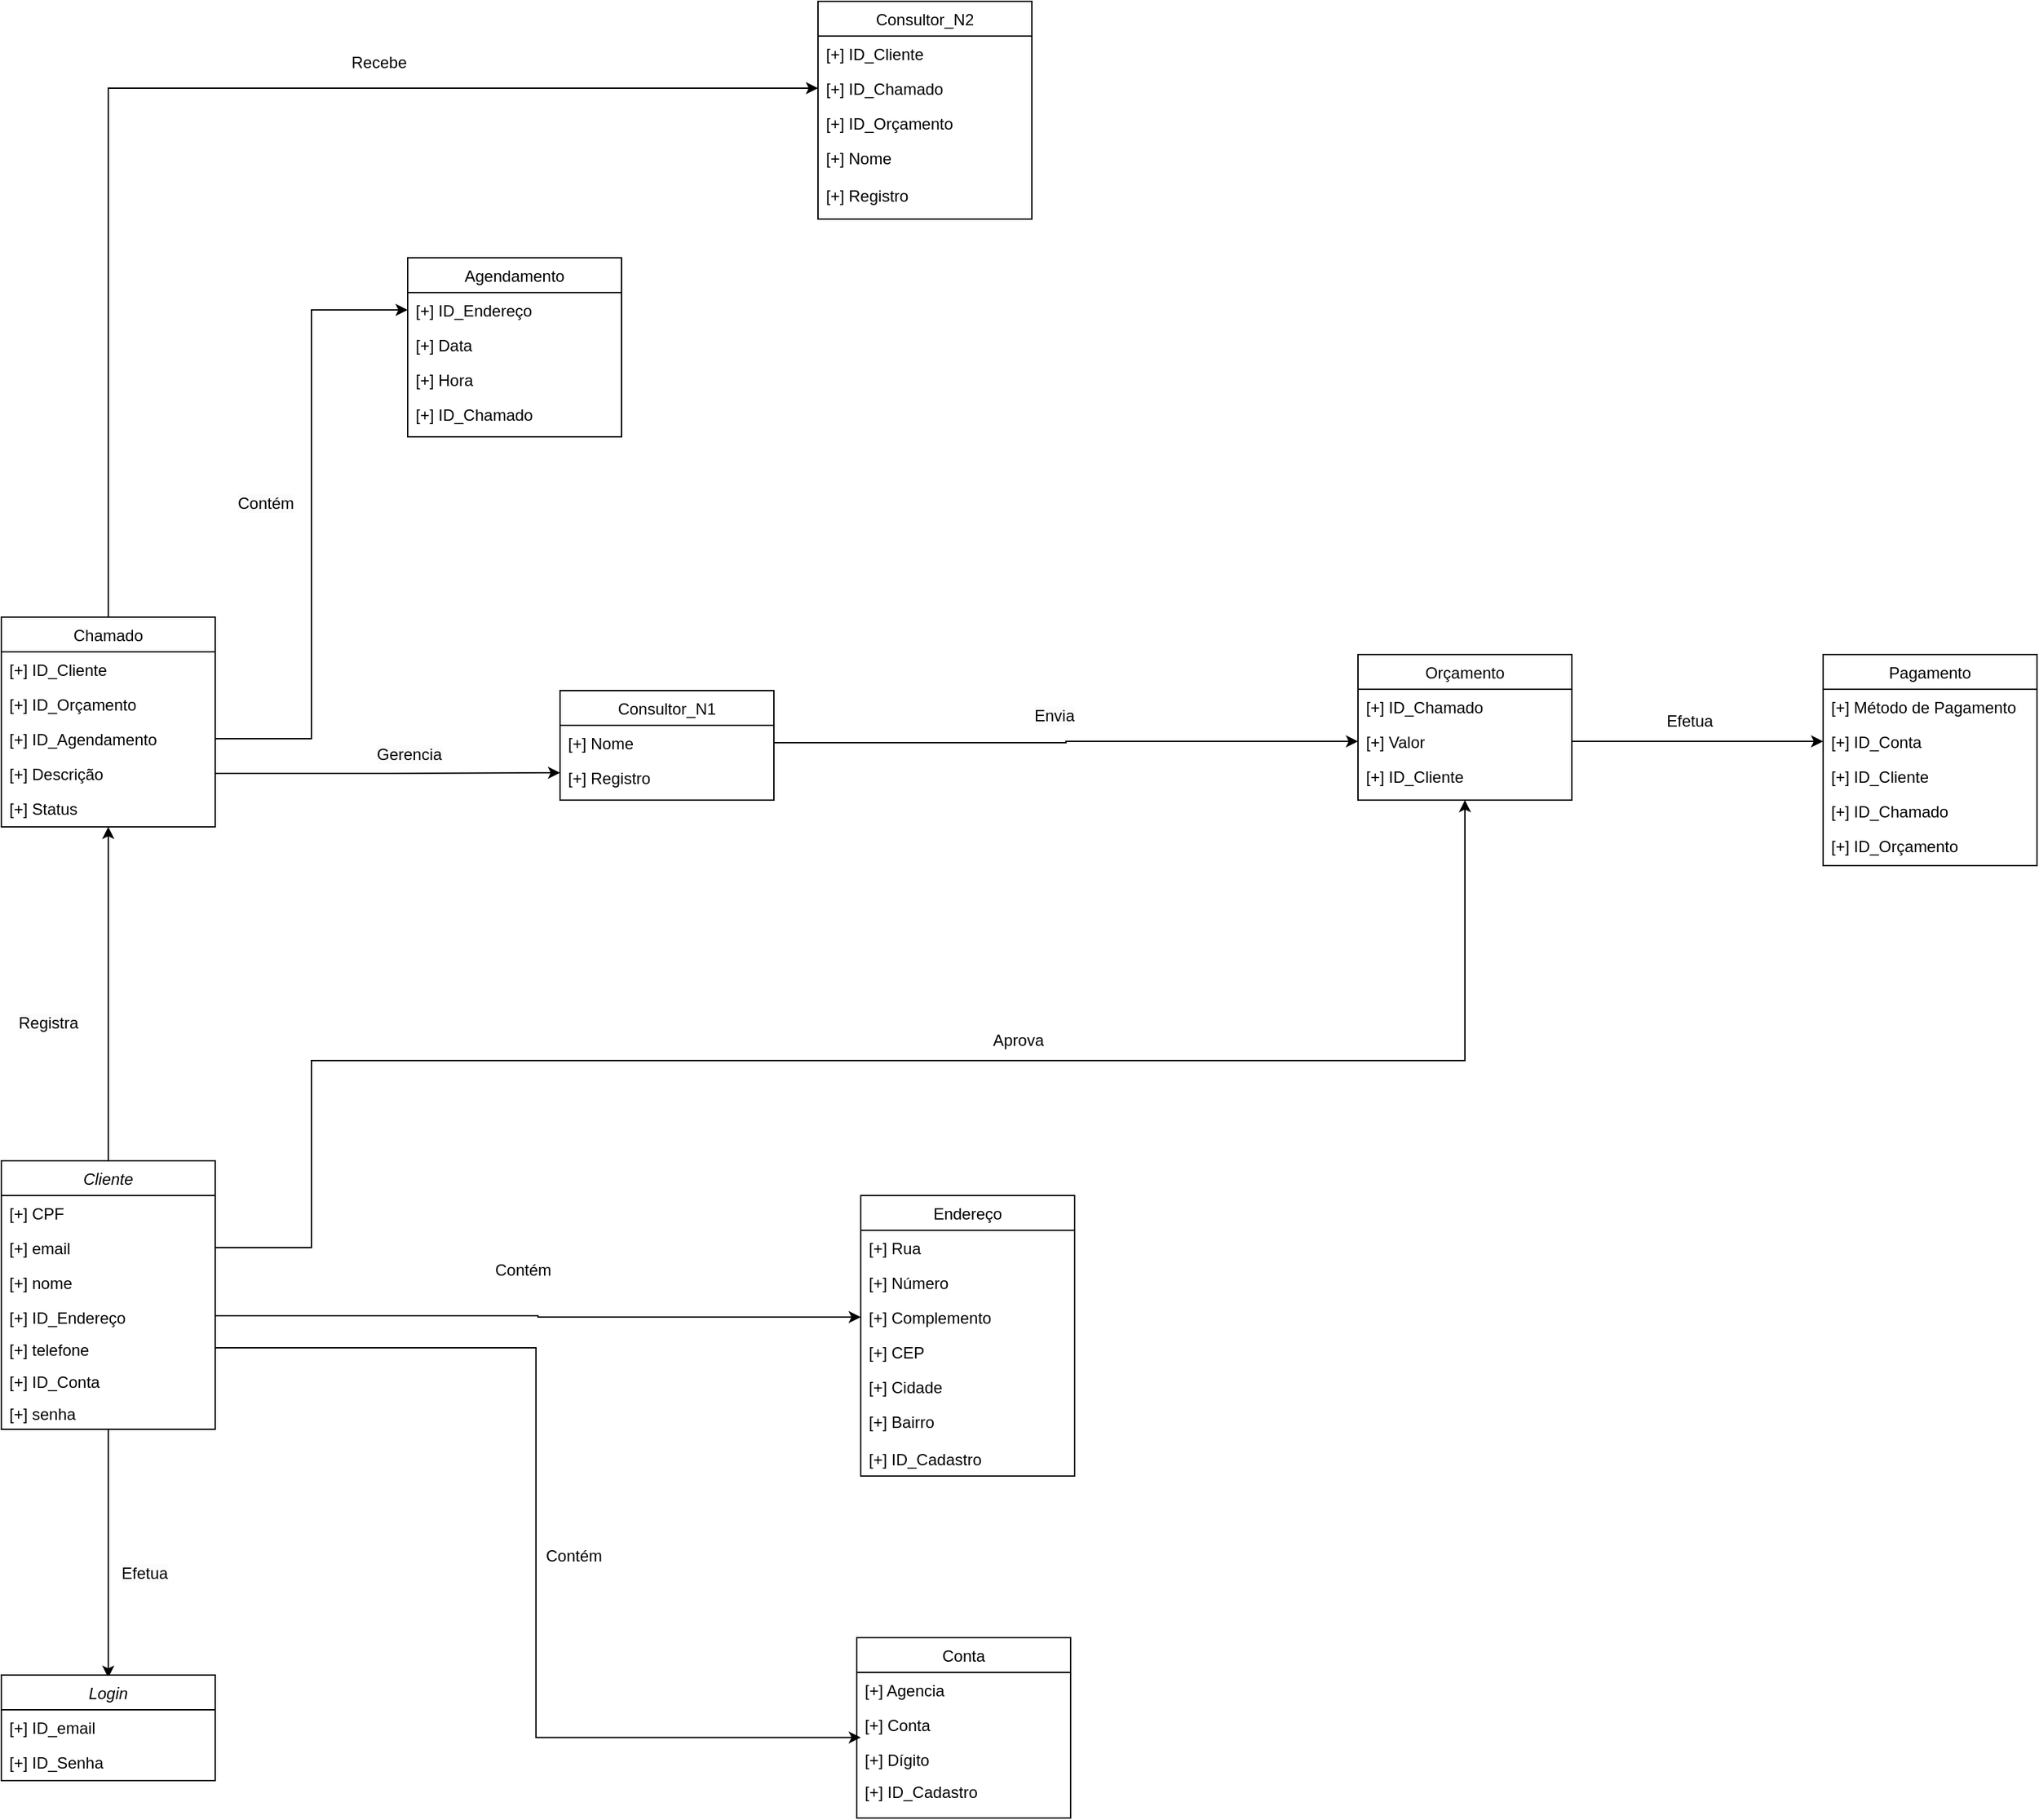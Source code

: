 <mxfile version="22.0.8" type="github">
  <diagram id="C5RBs43oDa-KdzZeNtuy" name="Page-1">
    <mxGraphModel dx="3874" dy="2472" grid="0" gridSize="10" guides="1" tooltips="1" connect="1" arrows="1" fold="1" page="1" pageScale="1" pageWidth="827" pageHeight="1169" math="0" shadow="0">
      <root>
        <mxCell id="WIyWlLk6GJQsqaUBKTNV-0" />
        <mxCell id="WIyWlLk6GJQsqaUBKTNV-1" parent="WIyWlLk6GJQsqaUBKTNV-0" />
        <mxCell id="zkfFHV4jXpPFQw0GAbJ--17" value="Endereço" style="swimlane;fontStyle=0;align=center;verticalAlign=top;childLayout=stackLayout;horizontal=1;startSize=26;horizontalStack=0;resizeParent=1;resizeLast=0;collapsible=1;marginBottom=0;rounded=0;shadow=0;strokeWidth=1;" parent="WIyWlLk6GJQsqaUBKTNV-1" vertex="1">
          <mxGeometry x="-170" y="-144" width="160" height="210" as="geometry">
            <mxRectangle x="550" y="140" width="160" height="26" as="alternateBounds" />
          </mxGeometry>
        </mxCell>
        <mxCell id="zkfFHV4jXpPFQw0GAbJ--20" value="[+] Rua" style="text;align=left;verticalAlign=top;spacingLeft=4;spacingRight=4;overflow=hidden;rotatable=0;points=[[0,0.5],[1,0.5]];portConstraint=eastwest;rounded=0;shadow=0;html=0;" parent="zkfFHV4jXpPFQw0GAbJ--17" vertex="1">
          <mxGeometry y="26" width="160" height="26" as="geometry" />
        </mxCell>
        <mxCell id="zkfFHV4jXpPFQw0GAbJ--21" value="[+] Número&#xa;" style="text;align=left;verticalAlign=top;spacingLeft=4;spacingRight=4;overflow=hidden;rotatable=0;points=[[0,0.5],[1,0.5]];portConstraint=eastwest;rounded=0;shadow=0;html=0;" parent="zkfFHV4jXpPFQw0GAbJ--17" vertex="1">
          <mxGeometry y="52" width="160" height="26" as="geometry" />
        </mxCell>
        <mxCell id="twlPOrb0V5wdDpEaBTNY-6" value="[+] Complemento" style="text;align=left;verticalAlign=top;spacingLeft=4;spacingRight=4;overflow=hidden;rotatable=0;points=[[0,0.5],[1,0.5]];portConstraint=eastwest;rounded=0;shadow=0;html=0;" vertex="1" parent="zkfFHV4jXpPFQw0GAbJ--17">
          <mxGeometry y="78" width="160" height="26" as="geometry" />
        </mxCell>
        <mxCell id="zkfFHV4jXpPFQw0GAbJ--22" value="[+] CEP" style="text;align=left;verticalAlign=top;spacingLeft=4;spacingRight=4;overflow=hidden;rotatable=0;points=[[0,0.5],[1,0.5]];portConstraint=eastwest;rounded=0;shadow=0;html=0;" parent="zkfFHV4jXpPFQw0GAbJ--17" vertex="1">
          <mxGeometry y="104" width="160" height="26" as="geometry" />
        </mxCell>
        <mxCell id="twlPOrb0V5wdDpEaBTNY-5" value="[+] Cidade" style="text;align=left;verticalAlign=top;spacingLeft=4;spacingRight=4;overflow=hidden;rotatable=0;points=[[0,0.5],[1,0.5]];portConstraint=eastwest;rounded=0;shadow=0;html=0;" vertex="1" parent="zkfFHV4jXpPFQw0GAbJ--17">
          <mxGeometry y="130" width="160" height="26" as="geometry" />
        </mxCell>
        <mxCell id="twlPOrb0V5wdDpEaBTNY-7" value="[+] Bairro" style="text;align=left;verticalAlign=top;spacingLeft=4;spacingRight=4;overflow=hidden;rotatable=0;points=[[0,0.5],[1,0.5]];portConstraint=eastwest;rounded=0;shadow=0;html=0;" vertex="1" parent="zkfFHV4jXpPFQw0GAbJ--17">
          <mxGeometry y="156" width="160" height="28" as="geometry" />
        </mxCell>
        <mxCell id="twlPOrb0V5wdDpEaBTNY-24" value="[+] ID_Cadastro" style="text;align=left;verticalAlign=top;spacingLeft=4;spacingRight=4;overflow=hidden;rotatable=0;points=[[0,0.5],[1,0.5]];portConstraint=eastwest;rounded=0;shadow=0;html=0;" vertex="1" parent="zkfFHV4jXpPFQw0GAbJ--17">
          <mxGeometry y="184" width="160" height="26" as="geometry" />
        </mxCell>
        <mxCell id="twlPOrb0V5wdDpEaBTNY-8" value="Conta" style="swimlane;fontStyle=0;align=center;verticalAlign=top;childLayout=stackLayout;horizontal=1;startSize=26;horizontalStack=0;resizeParent=1;resizeLast=0;collapsible=1;marginBottom=0;rounded=0;shadow=0;strokeWidth=1;" vertex="1" parent="WIyWlLk6GJQsqaUBKTNV-1">
          <mxGeometry x="-173" y="187" width="160" height="135" as="geometry">
            <mxRectangle x="550" y="140" width="160" height="26" as="alternateBounds" />
          </mxGeometry>
        </mxCell>
        <mxCell id="twlPOrb0V5wdDpEaBTNY-9" value="[+] Agencia" style="text;align=left;verticalAlign=top;spacingLeft=4;spacingRight=4;overflow=hidden;rotatable=0;points=[[0,0.5],[1,0.5]];portConstraint=eastwest;rounded=0;shadow=0;html=0;" vertex="1" parent="twlPOrb0V5wdDpEaBTNY-8">
          <mxGeometry y="26" width="160" height="26" as="geometry" />
        </mxCell>
        <mxCell id="twlPOrb0V5wdDpEaBTNY-10" value="[+] Conta" style="text;align=left;verticalAlign=top;spacingLeft=4;spacingRight=4;overflow=hidden;rotatable=0;points=[[0,0.5],[1,0.5]];portConstraint=eastwest;rounded=0;shadow=0;html=0;" vertex="1" parent="twlPOrb0V5wdDpEaBTNY-8">
          <mxGeometry y="52" width="160" height="26" as="geometry" />
        </mxCell>
        <mxCell id="twlPOrb0V5wdDpEaBTNY-11" value="[+] Dígito" style="text;align=left;verticalAlign=top;spacingLeft=4;spacingRight=4;overflow=hidden;rotatable=0;points=[[0,0.5],[1,0.5]];portConstraint=eastwest;rounded=0;shadow=0;html=0;" vertex="1" parent="twlPOrb0V5wdDpEaBTNY-8">
          <mxGeometry y="78" width="160" height="24" as="geometry" />
        </mxCell>
        <mxCell id="twlPOrb0V5wdDpEaBTNY-25" value="[+] ID_Cadastro" style="text;align=left;verticalAlign=top;spacingLeft=4;spacingRight=4;overflow=hidden;rotatable=0;points=[[0,0.5],[1,0.5]];portConstraint=eastwest;rounded=0;shadow=0;html=0;" vertex="1" parent="twlPOrb0V5wdDpEaBTNY-8">
          <mxGeometry y="102" width="160" height="24" as="geometry" />
        </mxCell>
        <mxCell id="twlPOrb0V5wdDpEaBTNY-29" value="Contém" style="text;html=1;resizable=0;points=[];;align=center;verticalAlign=middle;labelBackgroundColor=none;rounded=0;shadow=0;strokeWidth=1;fontSize=12;" vertex="1" connectable="0" parent="WIyWlLk6GJQsqaUBKTNV-1">
          <mxGeometry x="-356.995" y="17.001" as="geometry">
            <mxPoint x="-28" y="109" as="offset" />
          </mxGeometry>
        </mxCell>
        <mxCell id="twlPOrb0V5wdDpEaBTNY-40" style="edgeStyle=orthogonalEdgeStyle;rounded=0;orthogonalLoop=1;jettySize=auto;html=1;exitX=0.5;exitY=1;exitDx=0;exitDy=0;entryX=0.5;entryY=0;entryDx=0;entryDy=0;" edge="1" parent="WIyWlLk6GJQsqaUBKTNV-1" source="twlPOrb0V5wdDpEaBTNY-30">
          <mxGeometry relative="1" as="geometry">
            <mxPoint x="-733" y="217" as="targetPoint" />
          </mxGeometry>
        </mxCell>
        <mxCell id="twlPOrb0V5wdDpEaBTNY-88" style="edgeStyle=orthogonalEdgeStyle;rounded=0;orthogonalLoop=1;jettySize=auto;html=1;entryX=0.5;entryY=1;entryDx=0;entryDy=0;" edge="1" parent="WIyWlLk6GJQsqaUBKTNV-1" source="twlPOrb0V5wdDpEaBTNY-30" target="twlPOrb0V5wdDpEaBTNY-54">
          <mxGeometry relative="1" as="geometry" />
        </mxCell>
        <mxCell id="twlPOrb0V5wdDpEaBTNY-30" value="Cliente" style="swimlane;fontStyle=2;align=center;verticalAlign=top;childLayout=stackLayout;horizontal=1;startSize=26;horizontalStack=0;resizeParent=1;resizeLast=0;collapsible=1;marginBottom=0;rounded=0;shadow=0;strokeWidth=1;" vertex="1" parent="WIyWlLk6GJQsqaUBKTNV-1">
          <mxGeometry x="-813" y="-170" width="160" height="201" as="geometry">
            <mxRectangle x="230" y="140" width="160" height="26" as="alternateBounds" />
          </mxGeometry>
        </mxCell>
        <mxCell id="zkfFHV4jXpPFQw0GAbJ--2" value="[+] CPF" style="text;align=left;verticalAlign=top;spacingLeft=4;spacingRight=4;overflow=hidden;rotatable=0;points=[[0,0.5],[1,0.5]];portConstraint=eastwest;rounded=0;shadow=0;html=0;" parent="twlPOrb0V5wdDpEaBTNY-30" vertex="1">
          <mxGeometry y="26" width="160" height="26" as="geometry" />
        </mxCell>
        <mxCell id="zkfFHV4jXpPFQw0GAbJ--3" value="[+] email" style="text;align=left;verticalAlign=top;spacingLeft=4;spacingRight=4;overflow=hidden;rotatable=0;points=[[0,0.5],[1,0.5]];portConstraint=eastwest;rounded=0;shadow=0;html=0;" parent="twlPOrb0V5wdDpEaBTNY-30" vertex="1">
          <mxGeometry y="52" width="160" height="26" as="geometry" />
        </mxCell>
        <mxCell id="zkfFHV4jXpPFQw0GAbJ--1" value="[+] nome&#xa;&#xa;&#xa;" style="text;align=left;verticalAlign=top;spacingLeft=4;spacingRight=4;overflow=hidden;rotatable=0;points=[[0,0.5],[1,0.5]];portConstraint=eastwest;" parent="twlPOrb0V5wdDpEaBTNY-30" vertex="1">
          <mxGeometry y="78" width="160" height="26" as="geometry" />
        </mxCell>
        <mxCell id="twlPOrb0V5wdDpEaBTNY-26" value="[+] ID_Endereço" style="text;align=left;verticalAlign=top;spacingLeft=4;spacingRight=4;overflow=hidden;rotatable=0;points=[[0,0.5],[1,0.5]];portConstraint=eastwest;rounded=0;shadow=0;html=0;" vertex="1" parent="twlPOrb0V5wdDpEaBTNY-30">
          <mxGeometry y="104" width="160" height="24" as="geometry" />
        </mxCell>
        <mxCell id="twlPOrb0V5wdDpEaBTNY-0" value="[+] telefone" style="text;align=left;verticalAlign=top;spacingLeft=4;spacingRight=4;overflow=hidden;rotatable=0;points=[[0,0.5],[1,0.5]];portConstraint=eastwest;rounded=0;shadow=0;html=0;" vertex="1" parent="twlPOrb0V5wdDpEaBTNY-30">
          <mxGeometry y="128" width="160" height="24" as="geometry" />
        </mxCell>
        <mxCell id="twlPOrb0V5wdDpEaBTNY-27" value="[+] ID_Conta" style="text;align=left;verticalAlign=top;spacingLeft=4;spacingRight=4;overflow=hidden;rotatable=0;points=[[0,0.5],[1,0.5]];portConstraint=eastwest;rounded=0;shadow=0;html=0;" vertex="1" parent="twlPOrb0V5wdDpEaBTNY-30">
          <mxGeometry y="152" width="160" height="24" as="geometry" />
        </mxCell>
        <mxCell id="twlPOrb0V5wdDpEaBTNY-28" value="[+] senha" style="text;align=left;verticalAlign=top;spacingLeft=4;spacingRight=4;overflow=hidden;rotatable=0;points=[[0,0.5],[1,0.5]];portConstraint=eastwest;rounded=0;shadow=0;html=0;" vertex="1" parent="twlPOrb0V5wdDpEaBTNY-30">
          <mxGeometry y="176" width="160" height="24" as="geometry" />
        </mxCell>
        <mxCell id="twlPOrb0V5wdDpEaBTNY-41" value="Login" style="swimlane;fontStyle=2;align=center;verticalAlign=top;childLayout=stackLayout;horizontal=1;startSize=26;horizontalStack=0;resizeParent=1;resizeLast=0;collapsible=1;marginBottom=0;rounded=0;shadow=0;strokeWidth=1;" vertex="1" parent="WIyWlLk6GJQsqaUBKTNV-1">
          <mxGeometry x="-813" y="215" width="160" height="79" as="geometry">
            <mxRectangle x="230" y="140" width="160" height="26" as="alternateBounds" />
          </mxGeometry>
        </mxCell>
        <mxCell id="twlPOrb0V5wdDpEaBTNY-42" value="[+] ID_email" style="text;align=left;verticalAlign=top;spacingLeft=4;spacingRight=4;overflow=hidden;rotatable=0;points=[[0,0.5],[1,0.5]];portConstraint=eastwest;" vertex="1" parent="twlPOrb0V5wdDpEaBTNY-41">
          <mxGeometry y="26" width="160" height="26" as="geometry" />
        </mxCell>
        <mxCell id="twlPOrb0V5wdDpEaBTNY-44" value="[+] ID_Senha" style="text;align=left;verticalAlign=top;spacingLeft=4;spacingRight=4;overflow=hidden;rotatable=0;points=[[0,0.5],[1,0.5]];portConstraint=eastwest;rounded=0;shadow=0;html=0;" vertex="1" parent="twlPOrb0V5wdDpEaBTNY-41">
          <mxGeometry y="52" width="160" height="26" as="geometry" />
        </mxCell>
        <mxCell id="twlPOrb0V5wdDpEaBTNY-50" value="&lt;span style=&quot;color: rgb(0, 0, 0); font-family: Helvetica; font-size: 12px; font-style: normal; font-variant-ligatures: normal; font-variant-caps: normal; font-weight: 400; letter-spacing: normal; orphans: 2; text-align: center; text-indent: 0px; text-transform: none; widows: 2; word-spacing: 0px; -webkit-text-stroke-width: 0px; background-color: rgb(251, 251, 251); text-decoration-thickness: initial; text-decoration-style: initial; text-decoration-color: initial; float: none; display: inline !important;&quot;&gt;Efetua&lt;/span&gt;" style="text;whiteSpace=wrap;html=1;" vertex="1" parent="WIyWlLk6GJQsqaUBKTNV-1">
          <mxGeometry x="-725" y="124.998" width="70" height="36" as="geometry" />
        </mxCell>
        <mxCell id="twlPOrb0V5wdDpEaBTNY-52" style="edgeStyle=orthogonalEdgeStyle;rounded=0;orthogonalLoop=1;jettySize=auto;html=1;exitX=1;exitY=0.5;exitDx=0;exitDy=0;entryX=0.019;entryY=-0.137;entryDx=0;entryDy=0;entryPerimeter=0;" edge="1" parent="WIyWlLk6GJQsqaUBKTNV-1" source="twlPOrb0V5wdDpEaBTNY-0" target="twlPOrb0V5wdDpEaBTNY-11">
          <mxGeometry relative="1" as="geometry" />
        </mxCell>
        <mxCell id="twlPOrb0V5wdDpEaBTNY-53" value="Contém" style="text;html=1;resizable=0;points=[];;align=center;verticalAlign=middle;labelBackgroundColor=none;rounded=0;shadow=0;strokeWidth=1;fontSize=12;" vertex="1" connectable="0" parent="WIyWlLk6GJQsqaUBKTNV-1">
          <mxGeometry x="-394.995" y="-196.999" as="geometry">
            <mxPoint x="-28" y="109" as="offset" />
          </mxGeometry>
        </mxCell>
        <mxCell id="twlPOrb0V5wdDpEaBTNY-140" style="edgeStyle=orthogonalEdgeStyle;rounded=0;orthogonalLoop=1;jettySize=auto;html=1;exitX=0.5;exitY=0;exitDx=0;exitDy=0;entryX=0;entryY=0.5;entryDx=0;entryDy=0;" edge="1" parent="WIyWlLk6GJQsqaUBKTNV-1" source="twlPOrb0V5wdDpEaBTNY-54" target="twlPOrb0V5wdDpEaBTNY-131">
          <mxGeometry relative="1" as="geometry" />
        </mxCell>
        <mxCell id="twlPOrb0V5wdDpEaBTNY-54" value="Chamado" style="swimlane;fontStyle=0;align=center;verticalAlign=top;childLayout=stackLayout;horizontal=1;startSize=26;horizontalStack=0;resizeParent=1;resizeLast=0;collapsible=1;marginBottom=0;rounded=0;shadow=0;strokeWidth=1;" vertex="1" parent="WIyWlLk6GJQsqaUBKTNV-1">
          <mxGeometry x="-813" y="-577" width="160" height="157" as="geometry">
            <mxRectangle x="550" y="140" width="160" height="26" as="alternateBounds" />
          </mxGeometry>
        </mxCell>
        <mxCell id="twlPOrb0V5wdDpEaBTNY-55" value="[+] ID_Cliente" style="text;align=left;verticalAlign=top;spacingLeft=4;spacingRight=4;overflow=hidden;rotatable=0;points=[[0,0.5],[1,0.5]];portConstraint=eastwest;rounded=0;shadow=0;html=0;" vertex="1" parent="twlPOrb0V5wdDpEaBTNY-54">
          <mxGeometry y="26" width="160" height="26" as="geometry" />
        </mxCell>
        <mxCell id="twlPOrb0V5wdDpEaBTNY-56" value="[+] ID_Orçamento" style="text;align=left;verticalAlign=top;spacingLeft=4;spacingRight=4;overflow=hidden;rotatable=0;points=[[0,0.5],[1,0.5]];portConstraint=eastwest;rounded=0;shadow=0;html=0;" vertex="1" parent="twlPOrb0V5wdDpEaBTNY-54">
          <mxGeometry y="52" width="160" height="26" as="geometry" />
        </mxCell>
        <mxCell id="twlPOrb0V5wdDpEaBTNY-57" value="[+] ID_Agendamento" style="text;align=left;verticalAlign=top;spacingLeft=4;spacingRight=4;overflow=hidden;rotatable=0;points=[[0,0.5],[1,0.5]];portConstraint=eastwest;rounded=0;shadow=0;html=0;" vertex="1" parent="twlPOrb0V5wdDpEaBTNY-54">
          <mxGeometry y="78" width="160" height="26" as="geometry" />
        </mxCell>
        <mxCell id="twlPOrb0V5wdDpEaBTNY-80" value="[+] Descrição" style="text;align=left;verticalAlign=top;spacingLeft=4;spacingRight=4;overflow=hidden;rotatable=0;points=[[0,0.5],[1,0.5]];portConstraint=eastwest;rounded=0;shadow=0;html=0;" vertex="1" parent="twlPOrb0V5wdDpEaBTNY-54">
          <mxGeometry y="104" width="160" height="26" as="geometry" />
        </mxCell>
        <mxCell id="twlPOrb0V5wdDpEaBTNY-81" value="[+] Status" style="text;align=left;verticalAlign=top;spacingLeft=4;spacingRight=4;overflow=hidden;rotatable=0;points=[[0,0.5],[1,0.5]];portConstraint=eastwest;rounded=0;shadow=0;html=0;" vertex="1" parent="twlPOrb0V5wdDpEaBTNY-54">
          <mxGeometry y="130" width="160" height="26" as="geometry" />
        </mxCell>
        <mxCell id="twlPOrb0V5wdDpEaBTNY-62" value="Agendamento" style="swimlane;fontStyle=0;align=center;verticalAlign=top;childLayout=stackLayout;horizontal=1;startSize=26;horizontalStack=0;resizeParent=1;resizeLast=0;collapsible=1;marginBottom=0;rounded=0;shadow=0;strokeWidth=1;" vertex="1" parent="WIyWlLk6GJQsqaUBKTNV-1">
          <mxGeometry x="-509" y="-846" width="160" height="134" as="geometry">
            <mxRectangle x="550" y="140" width="160" height="26" as="alternateBounds" />
          </mxGeometry>
        </mxCell>
        <mxCell id="twlPOrb0V5wdDpEaBTNY-63" value="[+] ID_Endereço" style="text;align=left;verticalAlign=top;spacingLeft=4;spacingRight=4;overflow=hidden;rotatable=0;points=[[0,0.5],[1,0.5]];portConstraint=eastwest;rounded=0;shadow=0;html=0;" vertex="1" parent="twlPOrb0V5wdDpEaBTNY-62">
          <mxGeometry y="26" width="160" height="26" as="geometry" />
        </mxCell>
        <mxCell id="twlPOrb0V5wdDpEaBTNY-64" value="[+] Data" style="text;align=left;verticalAlign=top;spacingLeft=4;spacingRight=4;overflow=hidden;rotatable=0;points=[[0,0.5],[1,0.5]];portConstraint=eastwest;rounded=0;shadow=0;html=0;" vertex="1" parent="twlPOrb0V5wdDpEaBTNY-62">
          <mxGeometry y="52" width="160" height="26" as="geometry" />
        </mxCell>
        <mxCell id="twlPOrb0V5wdDpEaBTNY-65" value="[+] Hora" style="text;align=left;verticalAlign=top;spacingLeft=4;spacingRight=4;overflow=hidden;rotatable=0;points=[[0,0.5],[1,0.5]];portConstraint=eastwest;rounded=0;shadow=0;html=0;" vertex="1" parent="twlPOrb0V5wdDpEaBTNY-62">
          <mxGeometry y="78" width="160" height="26" as="geometry" />
        </mxCell>
        <mxCell id="twlPOrb0V5wdDpEaBTNY-66" value="[+] ID_Chamado" style="text;align=left;verticalAlign=top;spacingLeft=4;spacingRight=4;overflow=hidden;rotatable=0;points=[[0,0.5],[1,0.5]];portConstraint=eastwest;rounded=0;shadow=0;html=0;" vertex="1" parent="twlPOrb0V5wdDpEaBTNY-62">
          <mxGeometry y="104" width="160" height="26" as="geometry" />
        </mxCell>
        <mxCell id="twlPOrb0V5wdDpEaBTNY-79" value="&lt;span style=&quot;color: rgb(0, 0, 0); font-family: Helvetica; font-size: 12px; font-style: normal; font-variant-ligatures: normal; font-variant-caps: normal; font-weight: 400; letter-spacing: normal; orphans: 2; text-align: center; text-indent: 0px; text-transform: none; widows: 2; word-spacing: 0px; -webkit-text-stroke-width: 0px; background-color: rgb(251, 251, 251); text-decoration-thickness: initial; text-decoration-style: initial; text-decoration-color: initial; float: none; display: inline !important;&quot;&gt;Registra&lt;/span&gt;" style="text;whiteSpace=wrap;html=1;" vertex="1" parent="WIyWlLk6GJQsqaUBKTNV-1">
          <mxGeometry x="-802" y="-287.002" width="70" height="36" as="geometry" />
        </mxCell>
        <mxCell id="twlPOrb0V5wdDpEaBTNY-90" value="&lt;div style=&quot;text-align: center;&quot;&gt;&lt;span style=&quot;background-color: initial;&quot;&gt;Recebe&lt;/span&gt;&lt;/div&gt;" style="text;whiteSpace=wrap;html=1;" vertex="1" parent="WIyWlLk6GJQsqaUBKTNV-1">
          <mxGeometry x="-553" y="-1006.002" width="70" height="36" as="geometry" />
        </mxCell>
        <mxCell id="twlPOrb0V5wdDpEaBTNY-96" value="&lt;span style=&quot;color: rgb(0, 0, 0); font-family: Helvetica; font-size: 12px; font-style: normal; font-variant-ligatures: normal; font-variant-caps: normal; font-weight: 400; letter-spacing: normal; orphans: 2; text-align: center; text-indent: 0px; text-transform: none; widows: 2; word-spacing: 0px; -webkit-text-stroke-width: 0px; background-color: rgb(251, 251, 251); text-decoration-thickness: initial; text-decoration-style: initial; text-decoration-color: initial; float: none; display: inline !important;&quot;&gt;Contém&lt;/span&gt;" style="text;whiteSpace=wrap;html=1;" vertex="1" parent="WIyWlLk6GJQsqaUBKTNV-1">
          <mxGeometry x="-638" y="-676.002" width="70" height="36" as="geometry" />
        </mxCell>
        <mxCell id="twlPOrb0V5wdDpEaBTNY-99" value="Pagamento" style="swimlane;fontStyle=0;align=center;verticalAlign=top;childLayout=stackLayout;horizontal=1;startSize=26;horizontalStack=0;resizeParent=1;resizeLast=0;collapsible=1;marginBottom=0;rounded=0;shadow=0;strokeWidth=1;" vertex="1" parent="WIyWlLk6GJQsqaUBKTNV-1">
          <mxGeometry x="550" y="-549" width="160" height="158" as="geometry">
            <mxRectangle x="550" y="140" width="160" height="26" as="alternateBounds" />
          </mxGeometry>
        </mxCell>
        <mxCell id="twlPOrb0V5wdDpEaBTNY-100" value="[+] Método de Pagamento" style="text;align=left;verticalAlign=top;spacingLeft=4;spacingRight=4;overflow=hidden;rotatable=0;points=[[0,0.5],[1,0.5]];portConstraint=eastwest;rounded=0;shadow=0;html=0;" vertex="1" parent="twlPOrb0V5wdDpEaBTNY-99">
          <mxGeometry y="26" width="160" height="26" as="geometry" />
        </mxCell>
        <mxCell id="twlPOrb0V5wdDpEaBTNY-101" value="[+] ID_Conta" style="text;align=left;verticalAlign=top;spacingLeft=4;spacingRight=4;overflow=hidden;rotatable=0;points=[[0,0.5],[1,0.5]];portConstraint=eastwest;rounded=0;shadow=0;html=0;" vertex="1" parent="twlPOrb0V5wdDpEaBTNY-99">
          <mxGeometry y="52" width="160" height="26" as="geometry" />
        </mxCell>
        <mxCell id="twlPOrb0V5wdDpEaBTNY-109" value="[+] ID_Cliente" style="text;align=left;verticalAlign=top;spacingLeft=4;spacingRight=4;overflow=hidden;rotatable=0;points=[[0,0.5],[1,0.5]];portConstraint=eastwest;rounded=0;shadow=0;html=0;" vertex="1" parent="twlPOrb0V5wdDpEaBTNY-99">
          <mxGeometry y="78" width="160" height="26" as="geometry" />
        </mxCell>
        <mxCell id="twlPOrb0V5wdDpEaBTNY-110" value="[+] ID_Chamado" style="text;align=left;verticalAlign=top;spacingLeft=4;spacingRight=4;overflow=hidden;rotatable=0;points=[[0,0.5],[1,0.5]];portConstraint=eastwest;rounded=0;shadow=0;html=0;" vertex="1" parent="twlPOrb0V5wdDpEaBTNY-99">
          <mxGeometry y="104" width="160" height="26" as="geometry" />
        </mxCell>
        <mxCell id="twlPOrb0V5wdDpEaBTNY-111" value="[+] ID_Orçamento" style="text;align=left;verticalAlign=top;spacingLeft=4;spacingRight=4;overflow=hidden;rotatable=0;points=[[0,0.5],[1,0.5]];portConstraint=eastwest;rounded=0;shadow=0;html=0;" vertex="1" parent="twlPOrb0V5wdDpEaBTNY-99">
          <mxGeometry y="130" width="160" height="26" as="geometry" />
        </mxCell>
        <mxCell id="twlPOrb0V5wdDpEaBTNY-112" value="Orçamento" style="swimlane;fontStyle=0;align=center;verticalAlign=top;childLayout=stackLayout;horizontal=1;startSize=26;horizontalStack=0;resizeParent=1;resizeLast=0;collapsible=1;marginBottom=0;rounded=0;shadow=0;strokeWidth=1;" vertex="1" parent="WIyWlLk6GJQsqaUBKTNV-1">
          <mxGeometry x="202" y="-549" width="160" height="109" as="geometry">
            <mxRectangle x="550" y="140" width="160" height="26" as="alternateBounds" />
          </mxGeometry>
        </mxCell>
        <mxCell id="twlPOrb0V5wdDpEaBTNY-113" value="[+] ID_Chamado" style="text;align=left;verticalAlign=top;spacingLeft=4;spacingRight=4;overflow=hidden;rotatable=0;points=[[0,0.5],[1,0.5]];portConstraint=eastwest;rounded=0;shadow=0;html=0;" vertex="1" parent="twlPOrb0V5wdDpEaBTNY-112">
          <mxGeometry y="26" width="160" height="26" as="geometry" />
        </mxCell>
        <mxCell id="twlPOrb0V5wdDpEaBTNY-114" value="[+] Valor" style="text;align=left;verticalAlign=top;spacingLeft=4;spacingRight=4;overflow=hidden;rotatable=0;points=[[0,0.5],[1,0.5]];portConstraint=eastwest;rounded=0;shadow=0;html=0;" vertex="1" parent="twlPOrb0V5wdDpEaBTNY-112">
          <mxGeometry y="52" width="160" height="26" as="geometry" />
        </mxCell>
        <mxCell id="twlPOrb0V5wdDpEaBTNY-115" value="[+] ID_Cliente" style="text;align=left;verticalAlign=top;spacingLeft=4;spacingRight=4;overflow=hidden;rotatable=0;points=[[0,0.5],[1,0.5]];portConstraint=eastwest;rounded=0;shadow=0;html=0;" vertex="1" parent="twlPOrb0V5wdDpEaBTNY-112">
          <mxGeometry y="78" width="160" height="26" as="geometry" />
        </mxCell>
        <mxCell id="twlPOrb0V5wdDpEaBTNY-121" style="edgeStyle=orthogonalEdgeStyle;rounded=0;orthogonalLoop=1;jettySize=auto;html=1;exitX=1;exitY=0.5;exitDx=0;exitDy=0;entryX=0.5;entryY=1;entryDx=0;entryDy=0;" edge="1" parent="WIyWlLk6GJQsqaUBKTNV-1" source="zkfFHV4jXpPFQw0GAbJ--3" target="twlPOrb0V5wdDpEaBTNY-112">
          <mxGeometry relative="1" as="geometry">
            <Array as="points">
              <mxPoint x="-581" y="-105" />
              <mxPoint x="-581" y="-245" />
              <mxPoint x="282" y="-245" />
            </Array>
          </mxGeometry>
        </mxCell>
        <mxCell id="twlPOrb0V5wdDpEaBTNY-122" value="&lt;div style=&quot;text-align: center;&quot;&gt;&lt;span style=&quot;background-color: initial;&quot;&gt;Aprova&lt;/span&gt;&lt;/div&gt;" style="text;whiteSpace=wrap;html=1;" vertex="1" parent="WIyWlLk6GJQsqaUBKTNV-1">
          <mxGeometry x="-73" y="-274.002" width="70" height="36" as="geometry" />
        </mxCell>
        <mxCell id="twlPOrb0V5wdDpEaBTNY-125" style="edgeStyle=orthogonalEdgeStyle;rounded=0;orthogonalLoop=1;jettySize=auto;html=1;exitX=1;exitY=0.5;exitDx=0;exitDy=0;" edge="1" parent="WIyWlLk6GJQsqaUBKTNV-1" source="twlPOrb0V5wdDpEaBTNY-114" target="twlPOrb0V5wdDpEaBTNY-101">
          <mxGeometry relative="1" as="geometry" />
        </mxCell>
        <mxCell id="twlPOrb0V5wdDpEaBTNY-126" value="&lt;div style=&quot;text-align: center;&quot;&gt;&lt;span style=&quot;background-color: initial;&quot;&gt;Efetua&lt;/span&gt;&lt;/div&gt;" style="text;whiteSpace=wrap;html=1;" vertex="1" parent="WIyWlLk6GJQsqaUBKTNV-1">
          <mxGeometry x="431" y="-512.502" width="70" height="36" as="geometry" />
        </mxCell>
        <mxCell id="twlPOrb0V5wdDpEaBTNY-127" value="Consultor_N2" style="swimlane;fontStyle=0;align=center;verticalAlign=top;childLayout=stackLayout;horizontal=1;startSize=26;horizontalStack=0;resizeParent=1;resizeLast=0;collapsible=1;marginBottom=0;rounded=0;shadow=0;strokeWidth=1;" vertex="1" parent="WIyWlLk6GJQsqaUBKTNV-1">
          <mxGeometry x="-202" y="-1038" width="160" height="163" as="geometry">
            <mxRectangle x="550" y="140" width="160" height="26" as="alternateBounds" />
          </mxGeometry>
        </mxCell>
        <mxCell id="twlPOrb0V5wdDpEaBTNY-130" value="[+] ID_Cliente" style="text;align=left;verticalAlign=top;spacingLeft=4;spacingRight=4;overflow=hidden;rotatable=0;points=[[0,0.5],[1,0.5]];portConstraint=eastwest;rounded=0;shadow=0;html=0;" vertex="1" parent="twlPOrb0V5wdDpEaBTNY-127">
          <mxGeometry y="26" width="160" height="26" as="geometry" />
        </mxCell>
        <mxCell id="twlPOrb0V5wdDpEaBTNY-131" value="[+] ID_Chamado" style="text;align=left;verticalAlign=top;spacingLeft=4;spacingRight=4;overflow=hidden;rotatable=0;points=[[0,0.5],[1,0.5]];portConstraint=eastwest;rounded=0;shadow=0;html=0;" vertex="1" parent="twlPOrb0V5wdDpEaBTNY-127">
          <mxGeometry y="52" width="160" height="26" as="geometry" />
        </mxCell>
        <mxCell id="twlPOrb0V5wdDpEaBTNY-132" value="[+] ID_Orçamento" style="text;align=left;verticalAlign=top;spacingLeft=4;spacingRight=4;overflow=hidden;rotatable=0;points=[[0,0.5],[1,0.5]];portConstraint=eastwest;rounded=0;shadow=0;html=0;" vertex="1" parent="twlPOrb0V5wdDpEaBTNY-127">
          <mxGeometry y="78" width="160" height="26" as="geometry" />
        </mxCell>
        <mxCell id="twlPOrb0V5wdDpEaBTNY-151" value="[+] Nome" style="text;align=left;verticalAlign=top;spacingLeft=4;spacingRight=4;overflow=hidden;rotatable=0;points=[[0,0.5],[1,0.5]];portConstraint=eastwest;rounded=0;shadow=0;html=0;" vertex="1" parent="twlPOrb0V5wdDpEaBTNY-127">
          <mxGeometry y="104" width="160" height="28" as="geometry" />
        </mxCell>
        <mxCell id="twlPOrb0V5wdDpEaBTNY-152" value="[+] Registro" style="text;align=left;verticalAlign=top;spacingLeft=4;spacingRight=4;overflow=hidden;rotatable=0;points=[[0,0.5],[1,0.5]];portConstraint=eastwest;rounded=0;shadow=0;html=0;" vertex="1" parent="twlPOrb0V5wdDpEaBTNY-127">
          <mxGeometry y="132" width="160" height="28" as="geometry" />
        </mxCell>
        <mxCell id="twlPOrb0V5wdDpEaBTNY-133" style="edgeStyle=orthogonalEdgeStyle;rounded=0;orthogonalLoop=1;jettySize=auto;html=1;exitX=1;exitY=0.5;exitDx=0;exitDy=0;entryX=0;entryY=0.5;entryDx=0;entryDy=0;" edge="1" parent="WIyWlLk6GJQsqaUBKTNV-1" source="twlPOrb0V5wdDpEaBTNY-26" target="twlPOrb0V5wdDpEaBTNY-6">
          <mxGeometry relative="1" as="geometry" />
        </mxCell>
        <mxCell id="twlPOrb0V5wdDpEaBTNY-136" value="&lt;span style=&quot;color: rgb(0, 0, 0); font-family: Helvetica; font-size: 12px; font-style: normal; font-variant-ligatures: normal; font-variant-caps: normal; font-weight: 400; letter-spacing: normal; orphans: 2; text-align: center; text-indent: 0px; text-transform: none; widows: 2; word-spacing: 0px; -webkit-text-stroke-width: 0px; background-color: rgb(251, 251, 251); text-decoration-thickness: initial; text-decoration-style: initial; text-decoration-color: initial; float: none; display: inline !important;&quot;&gt;Gerencia&lt;/span&gt;" style="text;whiteSpace=wrap;html=1;" vertex="1" parent="WIyWlLk6GJQsqaUBKTNV-1">
          <mxGeometry x="-534" y="-488.002" width="70" height="36" as="geometry" />
        </mxCell>
        <mxCell id="twlPOrb0V5wdDpEaBTNY-141" value="Consultor_N1" style="swimlane;fontStyle=0;align=center;verticalAlign=top;childLayout=stackLayout;horizontal=1;startSize=26;horizontalStack=0;resizeParent=1;resizeLast=0;collapsible=1;marginBottom=0;rounded=0;shadow=0;strokeWidth=1;" vertex="1" parent="WIyWlLk6GJQsqaUBKTNV-1">
          <mxGeometry x="-395" y="-522" width="160" height="82" as="geometry">
            <mxRectangle x="550" y="140" width="160" height="26" as="alternateBounds" />
          </mxGeometry>
        </mxCell>
        <mxCell id="twlPOrb0V5wdDpEaBTNY-142" value="[+] Nome" style="text;align=left;verticalAlign=top;spacingLeft=4;spacingRight=4;overflow=hidden;rotatable=0;points=[[0,0.5],[1,0.5]];portConstraint=eastwest;rounded=0;shadow=0;html=0;" vertex="1" parent="twlPOrb0V5wdDpEaBTNY-141">
          <mxGeometry y="26" width="160" height="26" as="geometry" />
        </mxCell>
        <mxCell id="twlPOrb0V5wdDpEaBTNY-143" value="[+] Registro" style="text;align=left;verticalAlign=top;spacingLeft=4;spacingRight=4;overflow=hidden;rotatable=0;points=[[0,0.5],[1,0.5]];portConstraint=eastwest;rounded=0;shadow=0;html=0;" vertex="1" parent="twlPOrb0V5wdDpEaBTNY-141">
          <mxGeometry y="52" width="160" height="26" as="geometry" />
        </mxCell>
        <mxCell id="twlPOrb0V5wdDpEaBTNY-147" style="edgeStyle=orthogonalEdgeStyle;rounded=0;orthogonalLoop=1;jettySize=auto;html=1;exitX=1;exitY=0.5;exitDx=0;exitDy=0;entryX=0;entryY=0.5;entryDx=0;entryDy=0;" edge="1" parent="WIyWlLk6GJQsqaUBKTNV-1" source="twlPOrb0V5wdDpEaBTNY-57" target="twlPOrb0V5wdDpEaBTNY-63">
          <mxGeometry relative="1" as="geometry" />
        </mxCell>
        <mxCell id="twlPOrb0V5wdDpEaBTNY-148" style="edgeStyle=orthogonalEdgeStyle;rounded=0;orthogonalLoop=1;jettySize=auto;html=1;exitX=1;exitY=0.5;exitDx=0;exitDy=0;entryX=0;entryY=0.75;entryDx=0;entryDy=0;" edge="1" parent="WIyWlLk6GJQsqaUBKTNV-1" source="twlPOrb0V5wdDpEaBTNY-80" target="twlPOrb0V5wdDpEaBTNY-141">
          <mxGeometry relative="1" as="geometry" />
        </mxCell>
        <mxCell id="twlPOrb0V5wdDpEaBTNY-149" style="edgeStyle=orthogonalEdgeStyle;rounded=0;orthogonalLoop=1;jettySize=auto;html=1;exitX=1;exitY=0.5;exitDx=0;exitDy=0;entryX=0;entryY=0.5;entryDx=0;entryDy=0;" edge="1" parent="WIyWlLk6GJQsqaUBKTNV-1" source="twlPOrb0V5wdDpEaBTNY-142" target="twlPOrb0V5wdDpEaBTNY-114">
          <mxGeometry relative="1" as="geometry" />
        </mxCell>
        <mxCell id="twlPOrb0V5wdDpEaBTNY-150" value="&lt;span style=&quot;color: rgb(0, 0, 0); font-family: Helvetica; font-size: 12px; font-style: normal; font-variant-ligatures: normal; font-variant-caps: normal; font-weight: 400; letter-spacing: normal; orphans: 2; text-align: center; text-indent: 0px; text-transform: none; widows: 2; word-spacing: 0px; -webkit-text-stroke-width: 0px; background-color: rgb(251, 251, 251); text-decoration-thickness: initial; text-decoration-style: initial; text-decoration-color: initial; float: none; display: inline !important;&quot;&gt;Envia&lt;/span&gt;" style="text;whiteSpace=wrap;html=1;" vertex="1" parent="WIyWlLk6GJQsqaUBKTNV-1">
          <mxGeometry x="-42" y="-516.502" width="70" height="36" as="geometry" />
        </mxCell>
      </root>
    </mxGraphModel>
  </diagram>
</mxfile>

